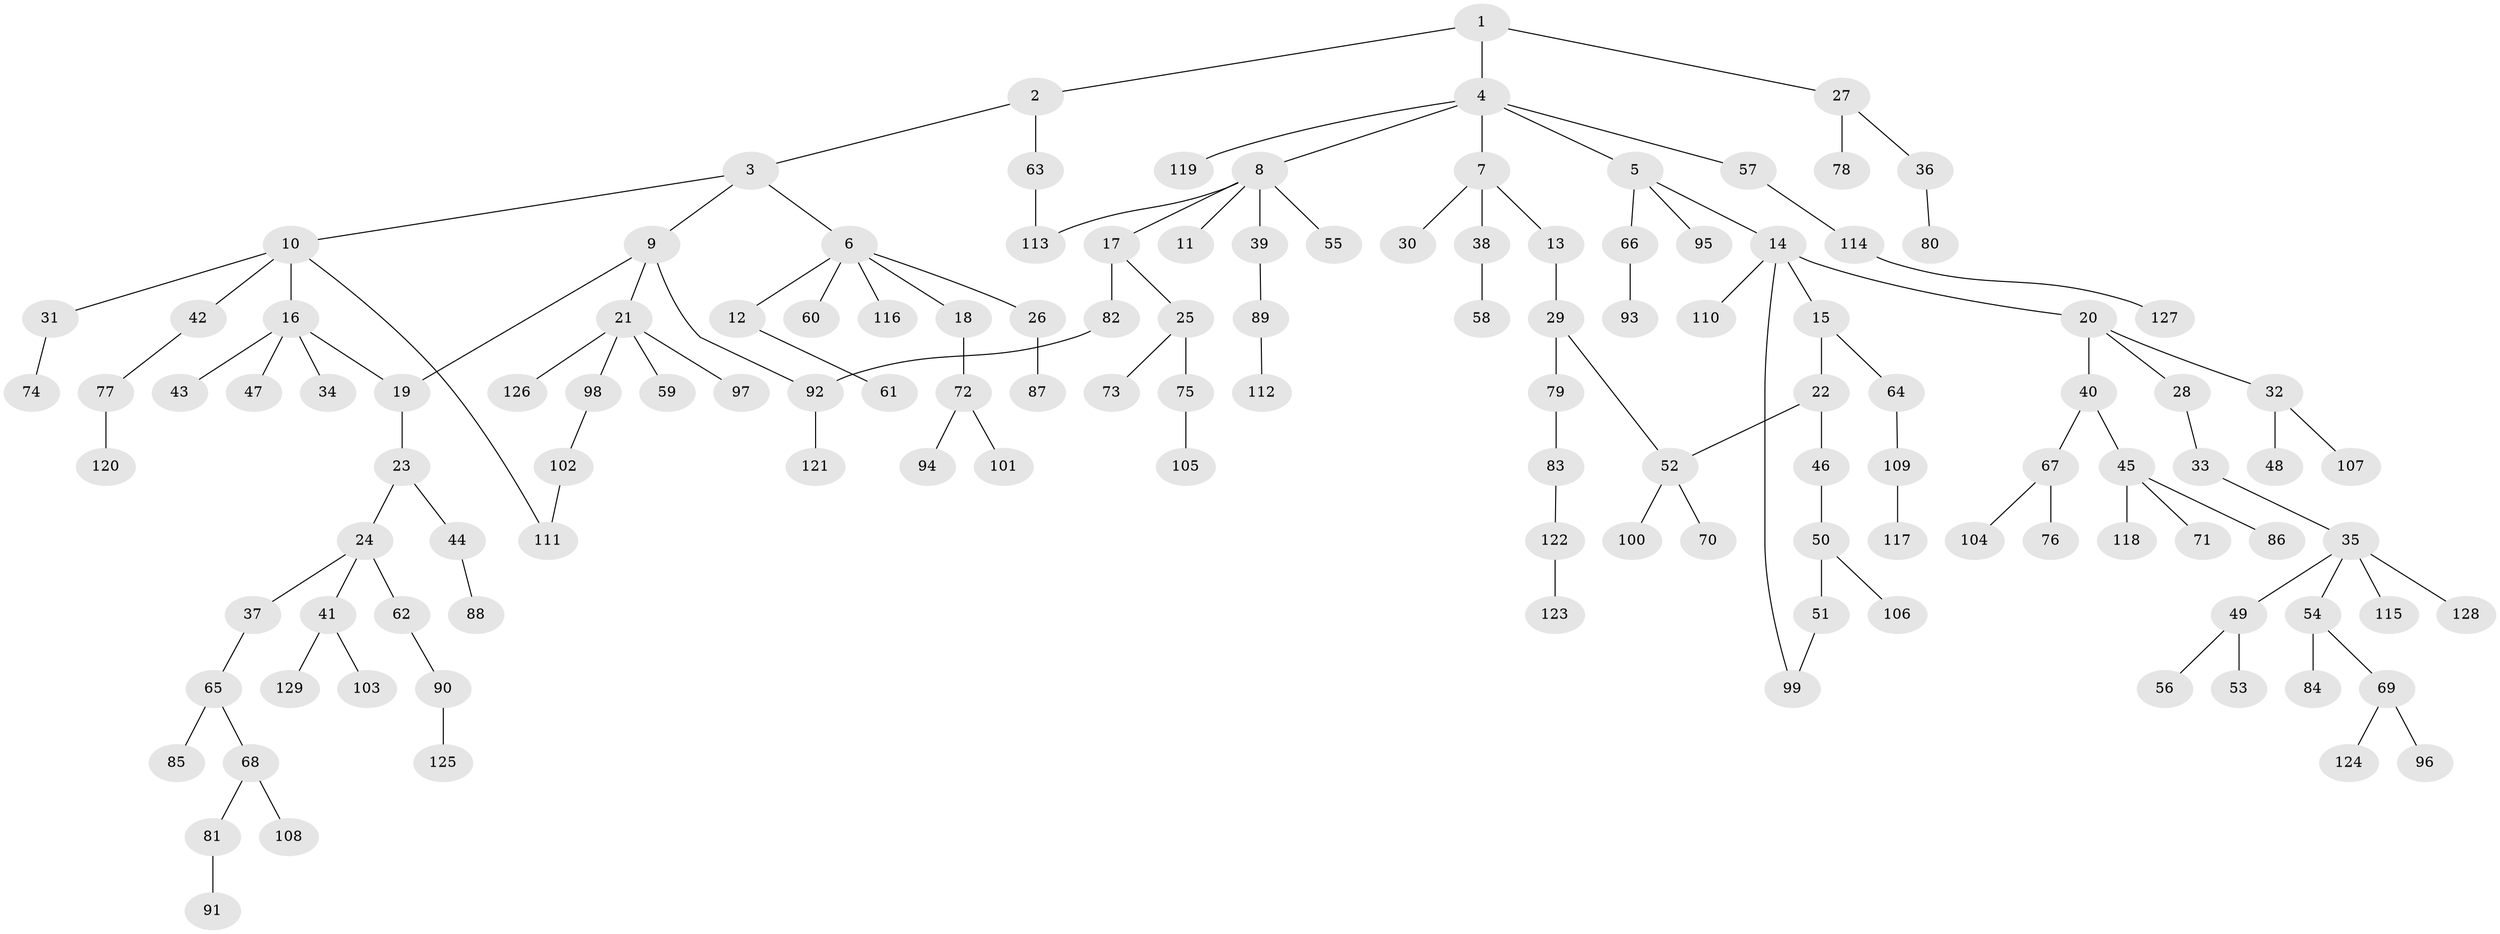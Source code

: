 // coarse degree distribution, {5: 0.0196078431372549, 9: 0.0196078431372549, 14: 0.0196078431372549, 1: 0.5490196078431373, 3: 0.0784313725490196, 2: 0.23529411764705882, 4: 0.0784313725490196}
// Generated by graph-tools (version 1.1) at 2025/17/03/04/25 18:17:05]
// undirected, 129 vertices, 134 edges
graph export_dot {
graph [start="1"]
  node [color=gray90,style=filled];
  1;
  2;
  3;
  4;
  5;
  6;
  7;
  8;
  9;
  10;
  11;
  12;
  13;
  14;
  15;
  16;
  17;
  18;
  19;
  20;
  21;
  22;
  23;
  24;
  25;
  26;
  27;
  28;
  29;
  30;
  31;
  32;
  33;
  34;
  35;
  36;
  37;
  38;
  39;
  40;
  41;
  42;
  43;
  44;
  45;
  46;
  47;
  48;
  49;
  50;
  51;
  52;
  53;
  54;
  55;
  56;
  57;
  58;
  59;
  60;
  61;
  62;
  63;
  64;
  65;
  66;
  67;
  68;
  69;
  70;
  71;
  72;
  73;
  74;
  75;
  76;
  77;
  78;
  79;
  80;
  81;
  82;
  83;
  84;
  85;
  86;
  87;
  88;
  89;
  90;
  91;
  92;
  93;
  94;
  95;
  96;
  97;
  98;
  99;
  100;
  101;
  102;
  103;
  104;
  105;
  106;
  107;
  108;
  109;
  110;
  111;
  112;
  113;
  114;
  115;
  116;
  117;
  118;
  119;
  120;
  121;
  122;
  123;
  124;
  125;
  126;
  127;
  128;
  129;
  1 -- 2;
  1 -- 4;
  1 -- 27;
  2 -- 3;
  2 -- 63;
  3 -- 6;
  3 -- 9;
  3 -- 10;
  4 -- 5;
  4 -- 7;
  4 -- 8;
  4 -- 57;
  4 -- 119;
  5 -- 14;
  5 -- 66;
  5 -- 95;
  6 -- 12;
  6 -- 18;
  6 -- 26;
  6 -- 60;
  6 -- 116;
  7 -- 13;
  7 -- 30;
  7 -- 38;
  8 -- 11;
  8 -- 17;
  8 -- 39;
  8 -- 55;
  8 -- 113;
  9 -- 21;
  9 -- 92;
  9 -- 19;
  10 -- 16;
  10 -- 31;
  10 -- 42;
  10 -- 111;
  12 -- 61;
  13 -- 29;
  14 -- 15;
  14 -- 20;
  14 -- 99;
  14 -- 110;
  15 -- 22;
  15 -- 64;
  16 -- 19;
  16 -- 34;
  16 -- 43;
  16 -- 47;
  17 -- 25;
  17 -- 82;
  18 -- 72;
  19 -- 23;
  20 -- 28;
  20 -- 32;
  20 -- 40;
  21 -- 59;
  21 -- 97;
  21 -- 98;
  21 -- 126;
  22 -- 46;
  22 -- 52;
  23 -- 24;
  23 -- 44;
  24 -- 37;
  24 -- 41;
  24 -- 62;
  25 -- 73;
  25 -- 75;
  26 -- 87;
  27 -- 36;
  27 -- 78;
  28 -- 33;
  29 -- 79;
  29 -- 52;
  31 -- 74;
  32 -- 48;
  32 -- 107;
  33 -- 35;
  35 -- 49;
  35 -- 54;
  35 -- 115;
  35 -- 128;
  36 -- 80;
  37 -- 65;
  38 -- 58;
  39 -- 89;
  40 -- 45;
  40 -- 67;
  41 -- 103;
  41 -- 129;
  42 -- 77;
  44 -- 88;
  45 -- 71;
  45 -- 86;
  45 -- 118;
  46 -- 50;
  49 -- 53;
  49 -- 56;
  50 -- 51;
  50 -- 106;
  51 -- 99;
  52 -- 70;
  52 -- 100;
  54 -- 69;
  54 -- 84;
  57 -- 114;
  62 -- 90;
  63 -- 113;
  64 -- 109;
  65 -- 68;
  65 -- 85;
  66 -- 93;
  67 -- 76;
  67 -- 104;
  68 -- 81;
  68 -- 108;
  69 -- 96;
  69 -- 124;
  72 -- 94;
  72 -- 101;
  75 -- 105;
  77 -- 120;
  79 -- 83;
  81 -- 91;
  82 -- 92;
  83 -- 122;
  89 -- 112;
  90 -- 125;
  92 -- 121;
  98 -- 102;
  102 -- 111;
  109 -- 117;
  114 -- 127;
  122 -- 123;
}
